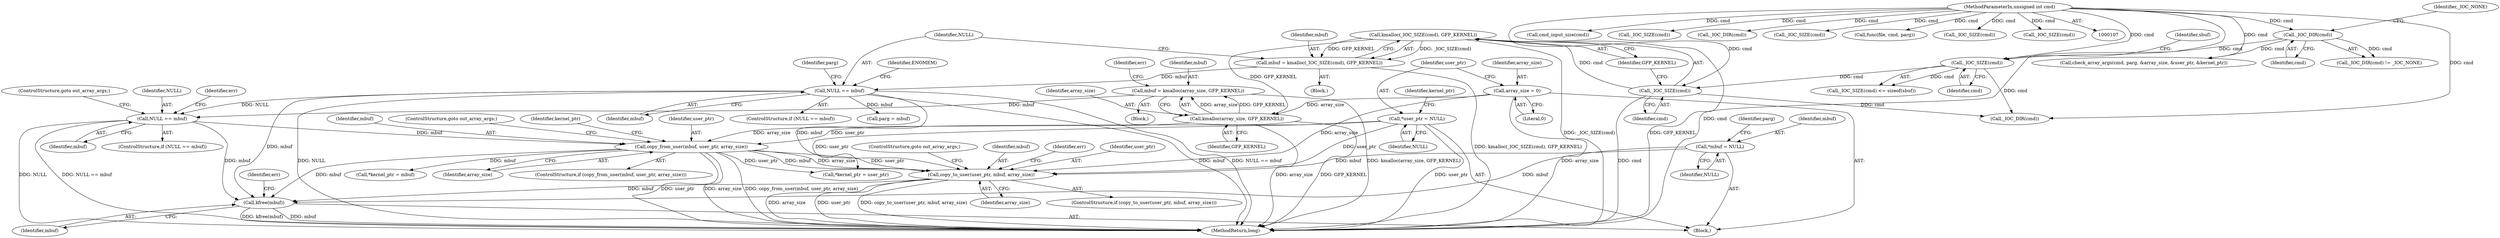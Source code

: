 digraph "0_linux_fc0a80798576f80ca10b3f6c9c7097f12fd1d64e@API" {
"1000329" [label="(Call,kfree(mbuf))"];
"1000263" [label="(Call,copy_from_user(mbuf, user_ptr, array_size))"];
"1000254" [label="(Call,NULL == mbuf)"];
"1000167" [label="(Call,NULL == mbuf)"];
"1000160" [label="(Call,mbuf = kmalloc(_IOC_SIZE(cmd), GFP_KERNEL))"];
"1000162" [label="(Call,kmalloc(_IOC_SIZE(cmd), GFP_KERNEL))"];
"1000163" [label="(Call,_IOC_SIZE(cmd))"];
"1000150" [label="(Call,_IOC_SIZE(cmd))"];
"1000144" [label="(Call,_IOC_DIR(cmd))"];
"1000109" [label="(MethodParameterIn,unsigned int cmd)"];
"1000244" [label="(Call,mbuf = kmalloc(array_size, GFP_KERNEL))"];
"1000246" [label="(Call,kmalloc(array_size, GFP_KERNEL))"];
"1000131" [label="(Call,array_size = 0)"];
"1000135" [label="(Call,*user_ptr = NULL)"];
"1000295" [label="(Call,copy_to_user(user_ptr, mbuf, array_size))"];
"1000115" [label="(Call,*mbuf = NULL)"];
"1000159" [label="(Block,)"];
"1000189" [label="(Call,cmd_input_size(cmd))"];
"1000162" [label="(Call,kmalloc(_IOC_SIZE(cmd), GFP_KERNEL))"];
"1000262" [label="(ControlStructure,if (copy_from_user(mbuf, user_ptr, array_size)))"];
"1000333" [label="(MethodReturn,long)"];
"1000297" [label="(Identifier,mbuf)"];
"1000321" [label="(Call,_IOC_SIZE(cmd))"];
"1000112" [label="(Block,)"];
"1000330" [label="(Identifier,mbuf)"];
"1000263" [label="(Call,copy_from_user(mbuf, user_ptr, array_size))"];
"1000257" [label="(ControlStructure,goto out_array_args;)"];
"1000267" [label="(ControlStructure,goto out_array_args;)"];
"1000151" [label="(Identifier,cmd)"];
"1000153" [label="(Identifier,sbuf)"];
"1000294" [label="(ControlStructure,if (copy_to_user(user_ptr, mbuf, array_size)))"];
"1000245" [label="(Identifier,mbuf)"];
"1000254" [label="(Call,NULL == mbuf)"];
"1000295" [label="(Call,copy_to_user(user_ptr, mbuf, array_size))"];
"1000163" [label="(Call,_IOC_SIZE(cmd))"];
"1000303" [label="(ControlStructure,goto out_array_args;)"];
"1000244" [label="(Call,mbuf = kmalloc(array_size, GFP_KERNEL))"];
"1000150" [label="(Call,_IOC_SIZE(cmd))"];
"1000146" [label="(Identifier,_IOC_NONE)"];
"1000311" [label="(Call,_IOC_DIR(cmd))"];
"1000247" [label="(Identifier,array_size)"];
"1000165" [label="(Identifier,GFP_KERNEL)"];
"1000117" [label="(Identifier,NULL)"];
"1000169" [label="(Identifier,mbuf)"];
"1000166" [label="(ControlStructure,if (NULL == mbuf))"];
"1000116" [label="(Identifier,mbuf)"];
"1000140" [label="(Identifier,kernel_ptr)"];
"1000137" [label="(Identifier,NULL)"];
"1000149" [label="(Call,_IOC_SIZE(cmd) <= sizeof(sbuf))"];
"1000212" [label="(Call,_IOC_SIZE(cmd))"];
"1000298" [label="(Identifier,array_size)"];
"1000120" [label="(Identifier,parg)"];
"1000173" [label="(Call,parg = mbuf)"];
"1000256" [label="(Identifier,mbuf)"];
"1000115" [label="(Call,*mbuf = NULL)"];
"1000131" [label="(Call,array_size = 0)"];
"1000160" [label="(Call,mbuf = kmalloc(_IOC_SIZE(cmd), GFP_KERNEL))"];
"1000172" [label="(Identifier,ENOMEM)"];
"1000270" [label="(Identifier,kernel_ptr)"];
"1000265" [label="(Identifier,user_ptr)"];
"1000332" [label="(Identifier,err)"];
"1000144" [label="(Call,_IOC_DIR(cmd))"];
"1000224" [label="(Call,check_array_args(cmd, parg, &array_size, &user_ptr, &kernel_ptr))"];
"1000268" [label="(Call,*kernel_ptr = mbuf)"];
"1000246" [label="(Call,kmalloc(array_size, GFP_KERNEL))"];
"1000250" [label="(Identifier,err)"];
"1000264" [label="(Identifier,mbuf)"];
"1000300" [label="(Identifier,err)"];
"1000161" [label="(Identifier,mbuf)"];
"1000182" [label="(Call,_IOC_DIR(cmd))"];
"1000145" [label="(Identifier,cmd)"];
"1000164" [label="(Identifier,cmd)"];
"1000255" [label="(Identifier,NULL)"];
"1000296" [label="(Identifier,user_ptr)"];
"1000132" [label="(Identifier,array_size)"];
"1000274" [label="(Call,func(file, cmd, parg))"];
"1000266" [label="(Identifier,array_size)"];
"1000167" [label="(Call,NULL == mbuf)"];
"1000174" [label="(Identifier,parg)"];
"1000136" [label="(Identifier,user_ptr)"];
"1000253" [label="(ControlStructure,if (NULL == mbuf))"];
"1000202" [label="(Call,_IOC_SIZE(cmd))"];
"1000243" [label="(Block,)"];
"1000290" [label="(Call,*kernel_ptr = user_ptr)"];
"1000133" [label="(Literal,0)"];
"1000248" [label="(Identifier,GFP_KERNEL)"];
"1000168" [label="(Identifier,NULL)"];
"1000329" [label="(Call,kfree(mbuf))"];
"1000135" [label="(Call,*user_ptr = NULL)"];
"1000220" [label="(Call,_IOC_SIZE(cmd))"];
"1000109" [label="(MethodParameterIn,unsigned int cmd)"];
"1000259" [label="(Identifier,err)"];
"1000143" [label="(Call,_IOC_DIR(cmd) != _IOC_NONE)"];
"1000329" -> "1000112"  [label="AST: "];
"1000329" -> "1000330"  [label="CFG: "];
"1000330" -> "1000329"  [label="AST: "];
"1000332" -> "1000329"  [label="CFG: "];
"1000329" -> "1000333"  [label="DDG: kfree(mbuf)"];
"1000329" -> "1000333"  [label="DDG: mbuf"];
"1000263" -> "1000329"  [label="DDG: mbuf"];
"1000295" -> "1000329"  [label="DDG: mbuf"];
"1000254" -> "1000329"  [label="DDG: mbuf"];
"1000115" -> "1000329"  [label="DDG: mbuf"];
"1000167" -> "1000329"  [label="DDG: mbuf"];
"1000263" -> "1000262"  [label="AST: "];
"1000263" -> "1000266"  [label="CFG: "];
"1000264" -> "1000263"  [label="AST: "];
"1000265" -> "1000263"  [label="AST: "];
"1000266" -> "1000263"  [label="AST: "];
"1000267" -> "1000263"  [label="CFG: "];
"1000270" -> "1000263"  [label="CFG: "];
"1000263" -> "1000333"  [label="DDG: user_ptr"];
"1000263" -> "1000333"  [label="DDG: copy_from_user(mbuf, user_ptr, array_size)"];
"1000263" -> "1000333"  [label="DDG: array_size"];
"1000254" -> "1000263"  [label="DDG: mbuf"];
"1000135" -> "1000263"  [label="DDG: user_ptr"];
"1000246" -> "1000263"  [label="DDG: array_size"];
"1000263" -> "1000268"  [label="DDG: mbuf"];
"1000263" -> "1000290"  [label="DDG: user_ptr"];
"1000263" -> "1000295"  [label="DDG: user_ptr"];
"1000263" -> "1000295"  [label="DDG: mbuf"];
"1000263" -> "1000295"  [label="DDG: array_size"];
"1000254" -> "1000253"  [label="AST: "];
"1000254" -> "1000256"  [label="CFG: "];
"1000255" -> "1000254"  [label="AST: "];
"1000256" -> "1000254"  [label="AST: "];
"1000257" -> "1000254"  [label="CFG: "];
"1000259" -> "1000254"  [label="CFG: "];
"1000254" -> "1000333"  [label="DDG: NULL"];
"1000254" -> "1000333"  [label="DDG: NULL == mbuf"];
"1000167" -> "1000254"  [label="DDG: NULL"];
"1000244" -> "1000254"  [label="DDG: mbuf"];
"1000167" -> "1000166"  [label="AST: "];
"1000167" -> "1000169"  [label="CFG: "];
"1000168" -> "1000167"  [label="AST: "];
"1000169" -> "1000167"  [label="AST: "];
"1000172" -> "1000167"  [label="CFG: "];
"1000174" -> "1000167"  [label="CFG: "];
"1000167" -> "1000333"  [label="DDG: NULL"];
"1000167" -> "1000333"  [label="DDG: mbuf"];
"1000167" -> "1000333"  [label="DDG: NULL == mbuf"];
"1000160" -> "1000167"  [label="DDG: mbuf"];
"1000167" -> "1000173"  [label="DDG: mbuf"];
"1000167" -> "1000295"  [label="DDG: mbuf"];
"1000160" -> "1000159"  [label="AST: "];
"1000160" -> "1000162"  [label="CFG: "];
"1000161" -> "1000160"  [label="AST: "];
"1000162" -> "1000160"  [label="AST: "];
"1000168" -> "1000160"  [label="CFG: "];
"1000160" -> "1000333"  [label="DDG: kmalloc(_IOC_SIZE(cmd), GFP_KERNEL)"];
"1000162" -> "1000160"  [label="DDG: _IOC_SIZE(cmd)"];
"1000162" -> "1000160"  [label="DDG: GFP_KERNEL"];
"1000162" -> "1000165"  [label="CFG: "];
"1000163" -> "1000162"  [label="AST: "];
"1000165" -> "1000162"  [label="AST: "];
"1000162" -> "1000333"  [label="DDG: _IOC_SIZE(cmd)"];
"1000162" -> "1000333"  [label="DDG: GFP_KERNEL"];
"1000163" -> "1000162"  [label="DDG: cmd"];
"1000162" -> "1000246"  [label="DDG: GFP_KERNEL"];
"1000163" -> "1000164"  [label="CFG: "];
"1000164" -> "1000163"  [label="AST: "];
"1000165" -> "1000163"  [label="CFG: "];
"1000163" -> "1000333"  [label="DDG: cmd"];
"1000150" -> "1000163"  [label="DDG: cmd"];
"1000109" -> "1000163"  [label="DDG: cmd"];
"1000163" -> "1000182"  [label="DDG: cmd"];
"1000150" -> "1000149"  [label="AST: "];
"1000150" -> "1000151"  [label="CFG: "];
"1000151" -> "1000150"  [label="AST: "];
"1000153" -> "1000150"  [label="CFG: "];
"1000150" -> "1000149"  [label="DDG: cmd"];
"1000144" -> "1000150"  [label="DDG: cmd"];
"1000109" -> "1000150"  [label="DDG: cmd"];
"1000150" -> "1000182"  [label="DDG: cmd"];
"1000144" -> "1000143"  [label="AST: "];
"1000144" -> "1000145"  [label="CFG: "];
"1000145" -> "1000144"  [label="AST: "];
"1000146" -> "1000144"  [label="CFG: "];
"1000144" -> "1000143"  [label="DDG: cmd"];
"1000109" -> "1000144"  [label="DDG: cmd"];
"1000144" -> "1000224"  [label="DDG: cmd"];
"1000109" -> "1000107"  [label="AST: "];
"1000109" -> "1000333"  [label="DDG: cmd"];
"1000109" -> "1000182"  [label="DDG: cmd"];
"1000109" -> "1000189"  [label="DDG: cmd"];
"1000109" -> "1000202"  [label="DDG: cmd"];
"1000109" -> "1000212"  [label="DDG: cmd"];
"1000109" -> "1000220"  [label="DDG: cmd"];
"1000109" -> "1000224"  [label="DDG: cmd"];
"1000109" -> "1000274"  [label="DDG: cmd"];
"1000109" -> "1000311"  [label="DDG: cmd"];
"1000109" -> "1000321"  [label="DDG: cmd"];
"1000244" -> "1000243"  [label="AST: "];
"1000244" -> "1000246"  [label="CFG: "];
"1000245" -> "1000244"  [label="AST: "];
"1000246" -> "1000244"  [label="AST: "];
"1000250" -> "1000244"  [label="CFG: "];
"1000244" -> "1000333"  [label="DDG: kmalloc(array_size, GFP_KERNEL)"];
"1000246" -> "1000244"  [label="DDG: array_size"];
"1000246" -> "1000244"  [label="DDG: GFP_KERNEL"];
"1000246" -> "1000248"  [label="CFG: "];
"1000247" -> "1000246"  [label="AST: "];
"1000248" -> "1000246"  [label="AST: "];
"1000246" -> "1000333"  [label="DDG: GFP_KERNEL"];
"1000246" -> "1000333"  [label="DDG: array_size"];
"1000131" -> "1000246"  [label="DDG: array_size"];
"1000131" -> "1000112"  [label="AST: "];
"1000131" -> "1000133"  [label="CFG: "];
"1000132" -> "1000131"  [label="AST: "];
"1000133" -> "1000131"  [label="AST: "];
"1000136" -> "1000131"  [label="CFG: "];
"1000131" -> "1000333"  [label="DDG: array_size"];
"1000131" -> "1000295"  [label="DDG: array_size"];
"1000135" -> "1000112"  [label="AST: "];
"1000135" -> "1000137"  [label="CFG: "];
"1000136" -> "1000135"  [label="AST: "];
"1000137" -> "1000135"  [label="AST: "];
"1000140" -> "1000135"  [label="CFG: "];
"1000135" -> "1000333"  [label="DDG: user_ptr"];
"1000135" -> "1000290"  [label="DDG: user_ptr"];
"1000135" -> "1000295"  [label="DDG: user_ptr"];
"1000295" -> "1000294"  [label="AST: "];
"1000295" -> "1000298"  [label="CFG: "];
"1000296" -> "1000295"  [label="AST: "];
"1000297" -> "1000295"  [label="AST: "];
"1000298" -> "1000295"  [label="AST: "];
"1000300" -> "1000295"  [label="CFG: "];
"1000303" -> "1000295"  [label="CFG: "];
"1000295" -> "1000333"  [label="DDG: array_size"];
"1000295" -> "1000333"  [label="DDG: user_ptr"];
"1000295" -> "1000333"  [label="DDG: copy_to_user(user_ptr, mbuf, array_size)"];
"1000115" -> "1000295"  [label="DDG: mbuf"];
"1000115" -> "1000112"  [label="AST: "];
"1000115" -> "1000117"  [label="CFG: "];
"1000116" -> "1000115"  [label="AST: "];
"1000117" -> "1000115"  [label="AST: "];
"1000120" -> "1000115"  [label="CFG: "];
}
